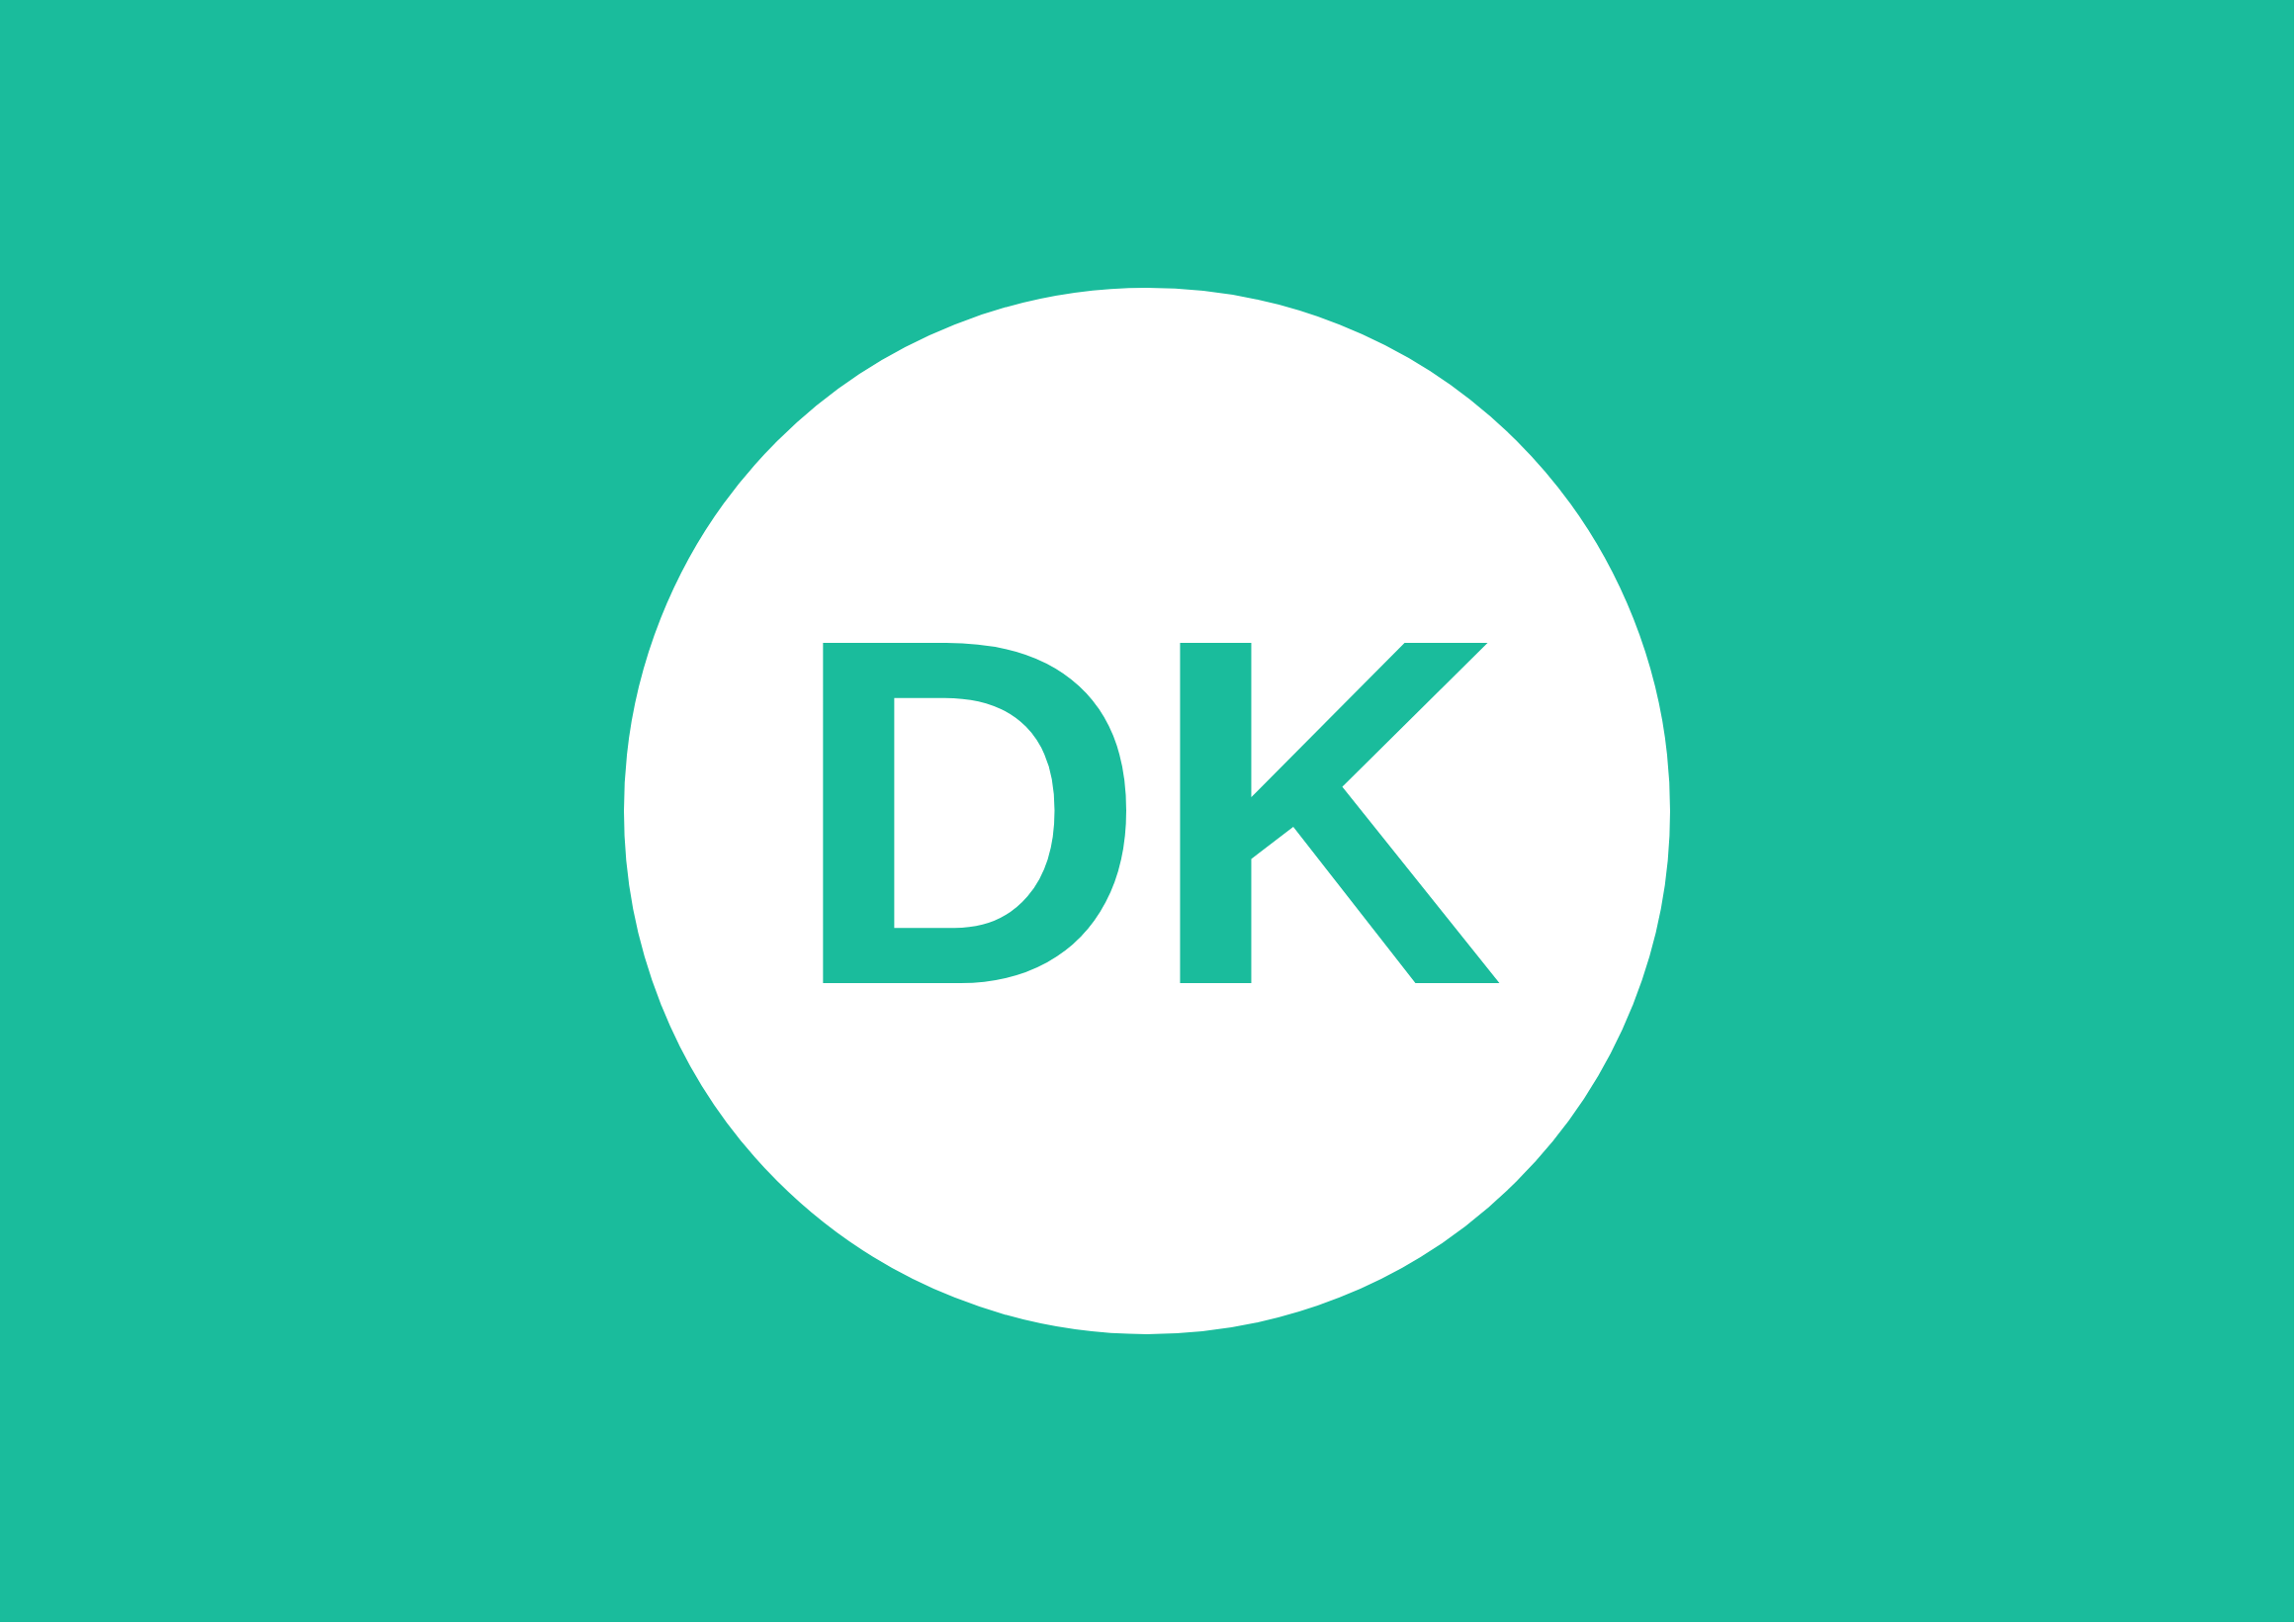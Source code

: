 <mxfile version="24.0.4" type="device">
  <diagram name="Page-1" id="MQbIgiZocyk_pTRY4y90">
    <mxGraphModel dx="1235" dy="731" grid="1" gridSize="10" guides="1" tooltips="1" connect="1" arrows="1" fold="1" page="1" pageScale="1" pageWidth="1169" pageHeight="827" math="0" shadow="0">
      <root>
        <mxCell id="0" />
        <mxCell id="1" parent="0" />
        <mxCell id="euxrha2cAjoXXrgxE2Pz-1" value="" style="rounded=0;whiteSpace=wrap;html=1;strokeColor=none;strokeWidth=9;fillColor=#1abc9c;" parent="1" vertex="1">
          <mxGeometry width="1160" height="820" as="geometry" />
        </mxCell>
        <mxCell id="euxrha2cAjoXXrgxE2Pz-3" value="" style="ellipse;whiteSpace=wrap;html=1;aspect=fixed;strokeWidth=9;strokeColor=#FFFFFF;fillColor=default;" parent="1" vertex="1">
          <mxGeometry x="320" y="150" width="520" height="520" as="geometry" />
        </mxCell>
        <mxCell id="euxrha2cAjoXXrgxE2Pz-2" value="&lt;font color=&quot;#1abc9c&quot; style=&quot;font-size: 250px;&quot;&gt;&lt;b&gt;DK&lt;/b&gt;&lt;/font&gt;" style="text;html=1;align=center;verticalAlign=middle;whiteSpace=wrap;rounded=0;" parent="1" vertex="1">
          <mxGeometry x="175" y="285" width="810" height="250" as="geometry" />
        </mxCell>
      </root>
    </mxGraphModel>
  </diagram>
</mxfile>
